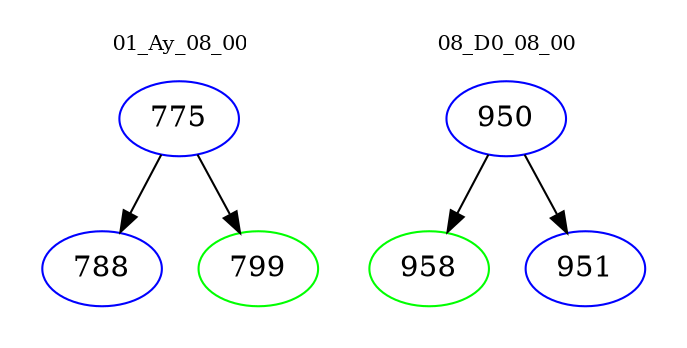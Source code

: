 digraph{
subgraph cluster_0 {
color = white
label = "01_Ay_08_00";
fontsize=10;
T0_775 [label="775", color="blue"]
T0_775 -> T0_788 [color="black"]
T0_788 [label="788", color="blue"]
T0_775 -> T0_799 [color="black"]
T0_799 [label="799", color="green"]
}
subgraph cluster_1 {
color = white
label = "08_D0_08_00";
fontsize=10;
T1_950 [label="950", color="blue"]
T1_950 -> T1_958 [color="black"]
T1_958 [label="958", color="green"]
T1_950 -> T1_951 [color="black"]
T1_951 [label="951", color="blue"]
}
}
